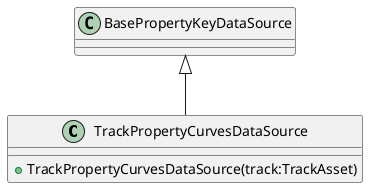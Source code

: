 @startuml
class TrackPropertyCurvesDataSource {
    + TrackPropertyCurvesDataSource(track:TrackAsset)
}
BasePropertyKeyDataSource <|-- TrackPropertyCurvesDataSource
@enduml
